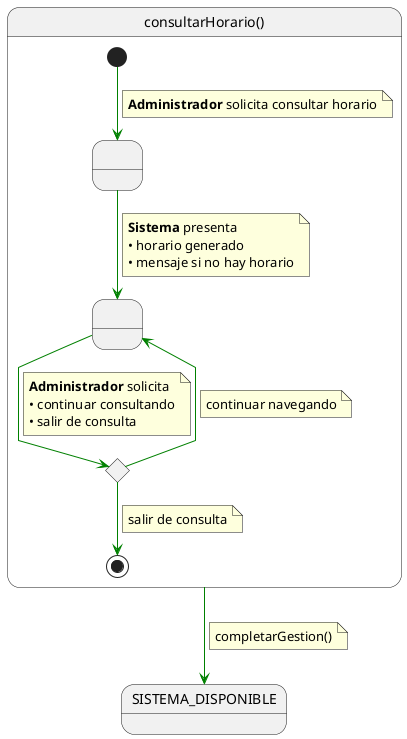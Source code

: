 @startuml consultarHorario

skinparam linetype polyline

state consultarHorario as "consultarHorario()" {

    state " " as RequiringConsultation
    state " " as ProvidingSchedule
    state c <<choice>>

    [*] -[#green]-> RequiringConsultation 
    note on link
    <b>Administrador</b> solicita consultar horario
    end note    
    
    RequiringConsultation -[#green]-> ProvidingSchedule
    note on link
    <b>Sistema</b> presenta
    • horario generado
    • mensaje si no hay horario
    end note
    
    ProvidingSchedule -[#green]-> c
    note on link
    <b>Administrador</b> solicita
    • continuar consultando
    • salir de consulta
    end note
    
    c -[#green]-> ProvidingSchedule
    note on link
    continuar navegando
    end note

    c -[#green]-> [*]
    note on link
    salir de consulta
    end note
}

consultarHorario -[#green]-> SISTEMA_DISPONIBLE
note on link
completarGestion()
end note

@enduml